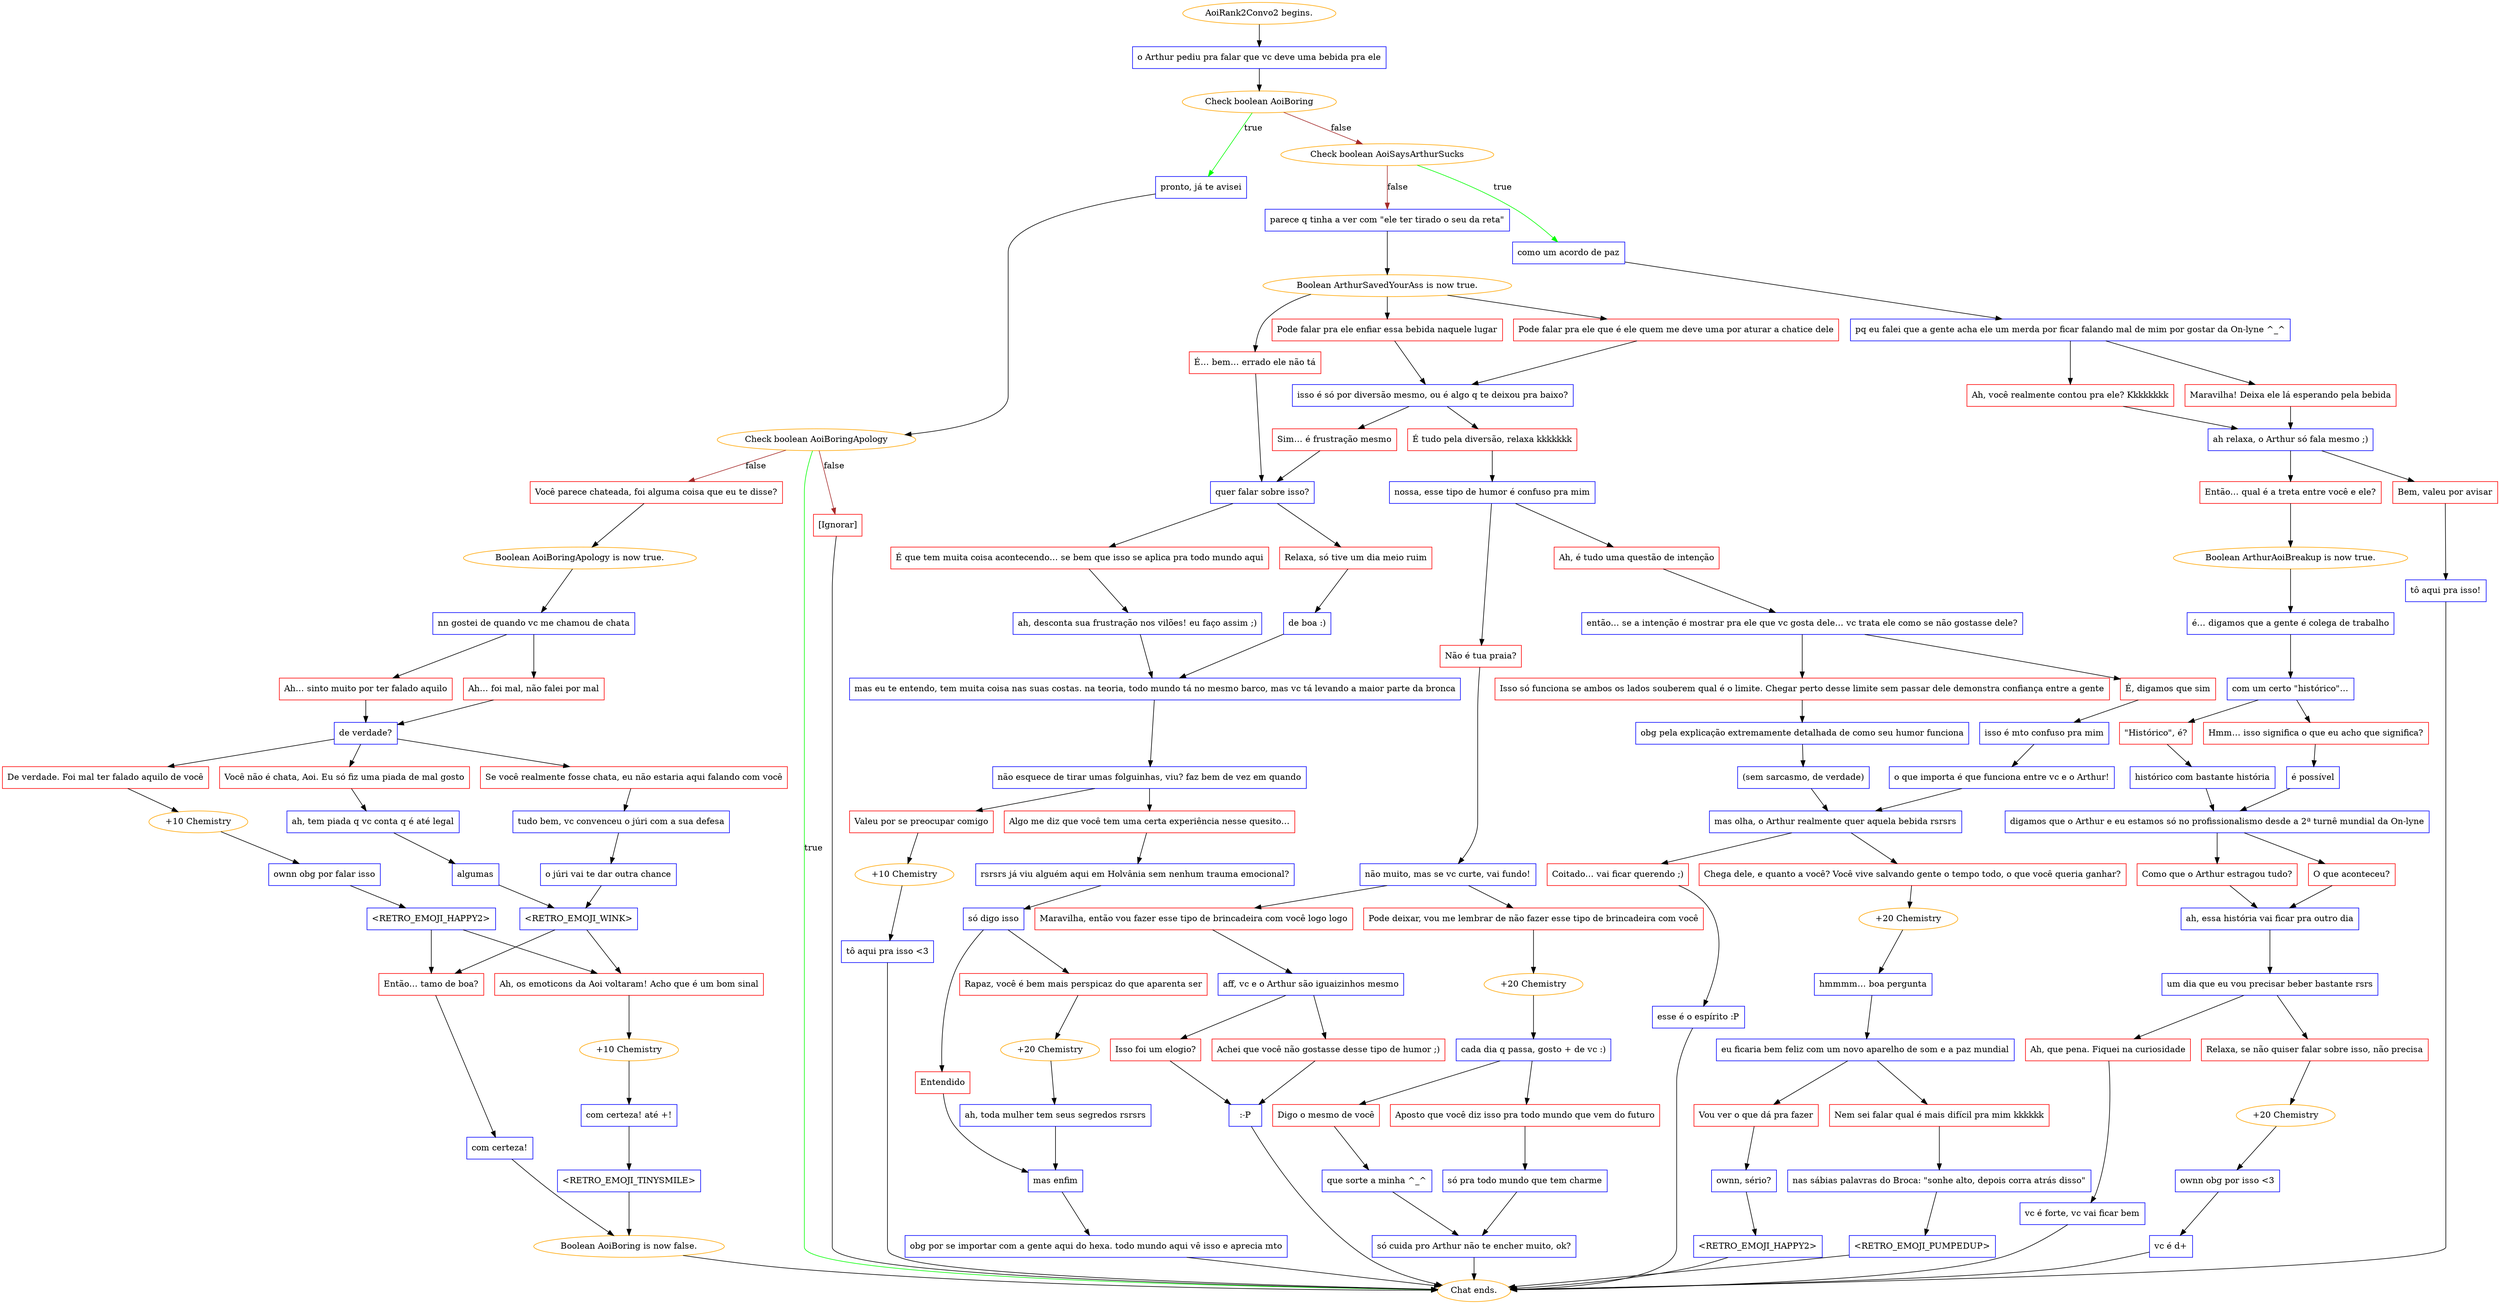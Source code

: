 digraph {
	"AoiRank2Convo2 begins." [color=orange];
		"AoiRank2Convo2 begins." -> j2113300622;
	j2113300622 [label="o Arthur pediu pra falar que vc deve uma bebida pra ele",shape=box,color=blue];
		j2113300622 -> j3430342826;
	j3430342826 [label="Check boolean AoiBoring",color=orange];
		j3430342826 -> j1920300367 [label=true,color=green];
		j3430342826 -> j852863502 [label=false,color=brown];
	j1920300367 [label="pronto, já te avisei",shape=box,color=blue];
		j1920300367 -> j2376198656;
	j852863502 [label="Check boolean AoiSaysArthurSucks",color=orange];
		j852863502 -> j1199807960 [label=true,color=green];
		j852863502 -> j1782077009 [label=false,color=brown];
	j2376198656 [label="Check boolean AoiBoringApology",color=orange];
		j2376198656 -> "Chat ends." [label=true,color=green];
		j2376198656 -> j1610335868 [label=false,color=brown];
		j2376198656 -> j1678137900 [label=false,color=brown];
	j1199807960 [label="como um acordo de paz",shape=box,color=blue];
		j1199807960 -> j91116118;
	j1782077009 [label="parece q tinha a ver com \"ele ter tirado o seu da reta\"",shape=box,color=blue];
		j1782077009 -> j3097171279;
	"Chat ends." [color=orange];
	j1610335868 [label="Você parece chateada, foi alguma coisa que eu te disse?",shape=box,color=red];
		j1610335868 -> j3672030376;
	j1678137900 [label="[Ignorar]",shape=box,color=red];
		j1678137900 -> "Chat ends.";
	j91116118 [label="pq eu falei que a gente acha ele um merda por ficar falando mal de mim por gostar da On-lyne ^_^",shape=box,color=blue];
		j91116118 -> j1911628307;
		j91116118 -> j1969092271;
	j3097171279 [label="Boolean ArthurSavedYourAss is now true.",color=orange];
		j3097171279 -> j1771615455;
		j3097171279 -> j471551912;
		j3097171279 -> j2979250760;
	j3672030376 [label="Boolean AoiBoringApology is now true.",color=orange];
		j3672030376 -> j3791119620;
	j1911628307 [label="Maravilha! Deixa ele lá esperando pela bebida",shape=box,color=red];
		j1911628307 -> j195460705;
	j1969092271 [label="Ah, você realmente contou pra ele? Kkkkkkkk",shape=box,color=red];
		j1969092271 -> j195460705;
	j1771615455 [label="É… bem… errado ele não tá",shape=box,color=red];
		j1771615455 -> j3107097646;
	j471551912 [label="Pode falar pra ele enfiar essa bebida naquele lugar",shape=box,color=red];
		j471551912 -> j2778417411;
	j2979250760 [label="Pode falar pra ele que é ele quem me deve uma por aturar a chatice dele",shape=box,color=red];
		j2979250760 -> j2778417411;
	j3791119620 [label="nn gostei de quando vc me chamou de chata",shape=box,color=blue];
		j3791119620 -> j246418772;
		j3791119620 -> j3454448654;
	j195460705 [label="ah relaxa, o Arthur só fala mesmo ;)",shape=box,color=blue];
		j195460705 -> j1974129152;
		j195460705 -> j3937962318;
	j3107097646 [label="quer falar sobre isso?",shape=box,color=blue];
		j3107097646 -> j3587105400;
		j3107097646 -> j3248566336;
	j2778417411 [label="isso é só por diversão mesmo, ou é algo q te deixou pra baixo?",shape=box,color=blue];
		j2778417411 -> j2252666873;
		j2778417411 -> j3917812552;
	j246418772 [label="Ah… foi mal, não falei por mal",shape=box,color=red];
		j246418772 -> j35605124;
	j3454448654 [label="Ah… sinto muito por ter falado aquilo",shape=box,color=red];
		j3454448654 -> j35605124;
	j1974129152 [label="Bem, valeu por avisar",shape=box,color=red];
		j1974129152 -> j1953251227;
	j3937962318 [label="Então… qual é a treta entre você e ele?",shape=box,color=red];
		j3937962318 -> j595000216;
	j3587105400 [label="Relaxa, só tive um dia meio ruim",shape=box,color=red];
		j3587105400 -> j2159488046;
	j3248566336 [label="É que tem muita coisa acontecendo… se bem que isso se aplica pra todo mundo aqui",shape=box,color=red];
		j3248566336 -> j976731426;
	j2252666873 [label="Sim… é frustração mesmo",shape=box,color=red];
		j2252666873 -> j3107097646;
	j3917812552 [label="É tudo pela diversão, relaxa kkkkkkk",shape=box,color=red];
		j3917812552 -> j1745336648;
	j35605124 [label="de verdade?",shape=box,color=blue];
		j35605124 -> j104764776;
		j35605124 -> j50656889;
		j35605124 -> j2297399898;
	j1953251227 [label="tô aqui pra isso!",shape=box,color=blue];
		j1953251227 -> "Chat ends.";
	j595000216 [label="Boolean ArthurAoiBreakup is now true.",color=orange];
		j595000216 -> j3049971130;
	j2159488046 [label="de boa :)",shape=box,color=blue];
		j2159488046 -> j1685042002;
	j976731426 [label="ah, desconta sua frustração nos vilões! eu faço assim ;)",shape=box,color=blue];
		j976731426 -> j1685042002;
	j1745336648 [label="nossa, esse tipo de humor é confuso pra mim",shape=box,color=blue];
		j1745336648 -> j732943763;
		j1745336648 -> j2159570664;
	j104764776 [label="De verdade. Foi mal ter falado aquilo de você",shape=box,color=red];
		j104764776 -> j716968598;
	j50656889 [label="Você não é chata, Aoi. Eu só fiz uma piada de mal gosto",shape=box,color=red];
		j50656889 -> j1553691889;
	j2297399898 [label="Se você realmente fosse chata, eu não estaria aqui falando com você",shape=box,color=red];
		j2297399898 -> j742767933;
	j3049971130 [label="é… digamos que a gente é colega de trabalho",shape=box,color=blue];
		j3049971130 -> j1517312060;
	j1685042002 [label="mas eu te entendo, tem muita coisa nas suas costas. na teoria, todo mundo tá no mesmo barco, mas vc tá levando a maior parte da bronca",shape=box,color=blue];
		j1685042002 -> j1608907425;
	j732943763 [label="Não é tua praia?",shape=box,color=red];
		j732943763 -> j3171356113;
	j2159570664 [label="Ah, é tudo uma questão de intenção",shape=box,color=red];
		j2159570664 -> j589747042;
	j716968598 [label="+10 Chemistry",color=orange];
		j716968598 -> j3607959742;
	j1553691889 [label="ah, tem piada q vc conta q é até legal",shape=box,color=blue];
		j1553691889 -> j2144275322;
	j742767933 [label="tudo bem, vc convenceu o júri com a sua defesa",shape=box,color=blue];
		j742767933 -> j1463723763;
	j1517312060 [label="com um certo \"histórico\"…",shape=box,color=blue];
		j1517312060 -> j2673515794;
		j1517312060 -> j1424461942;
	j1608907425 [label="não esquece de tirar umas folguinhas, viu? faz bem de vez em quando",shape=box,color=blue];
		j1608907425 -> j2060467477;
		j1608907425 -> j863910950;
	j3171356113 [label="não muito, mas se vc curte, vai fundo!",shape=box,color=blue];
		j3171356113 -> j3205493599;
		j3171356113 -> j2357880260;
	j589747042 [label="então… se a intenção é mostrar pra ele que vc gosta dele… vc trata ele como se não gostasse dele?",shape=box,color=blue];
		j589747042 -> j1434962677;
		j589747042 -> j3613457695;
	j3607959742 [label="ownn obg por falar isso",shape=box,color=blue];
		j3607959742 -> j1960342251;
	j2144275322 [label="algumas",shape=box,color=blue];
		j2144275322 -> j1566555724;
	j1463723763 [label="o júri vai te dar outra chance",shape=box,color=blue];
		j1463723763 -> j1566555724;
	j2673515794 [label="Hmm… isso significa o que eu acho que significa?",shape=box,color=red];
		j2673515794 -> j1268954425;
	j1424461942 [label="\"Histórico\", é?",shape=box,color=red];
		j1424461942 -> j2220540549;
	j2060467477 [label="Valeu por se preocupar comigo",shape=box,color=red];
		j2060467477 -> j4205180391;
	j863910950 [label="Algo me diz que você tem uma certa experiência nesse quesito…",shape=box,color=red];
		j863910950 -> j1855149969;
	j3205493599 [label="Pode deixar, vou me lembrar de não fazer esse tipo de brincadeira com você",shape=box,color=red];
		j3205493599 -> j2188283354;
	j2357880260 [label="Maravilha, então vou fazer esse tipo de brincadeira com você logo logo",shape=box,color=red];
		j2357880260 -> j2892983982;
	j1434962677 [label="Isso só funciona se ambos os lados souberem qual é o limite. Chegar perto desse limite sem passar dele demonstra confiança entre a gente",shape=box,color=red];
		j1434962677 -> j1000367659;
	j3613457695 [label="É, digamos que sim",shape=box,color=red];
		j3613457695 -> j4232646242;
	j1960342251 [label="<RETRO_EMOJI_HAPPY2>",shape=box,color=blue];
		j1960342251 -> j254164982;
		j1960342251 -> j809434805;
	j1566555724 [label="<RETRO_EMOJI_WINK>",shape=box,color=blue];
		j1566555724 -> j254164982;
		j1566555724 -> j809434805;
	j1268954425 [label="é possível",shape=box,color=blue];
		j1268954425 -> j3276977177;
	j2220540549 [label="histórico com bastante história",shape=box,color=blue];
		j2220540549 -> j3276977177;
	j4205180391 [label="+10 Chemistry",color=orange];
		j4205180391 -> j654286816;
	j1855149969 [label="rsrsrs já viu alguém aqui em Holvânia sem nenhum trauma emocional?",shape=box,color=blue];
		j1855149969 -> j2729856944;
	j2188283354 [label="+20 Chemistry",color=orange];
		j2188283354 -> j3892091476;
	j2892983982 [label="aff, vc e o Arthur são iguaizinhos mesmo",shape=box,color=blue];
		j2892983982 -> j4199382530;
		j2892983982 -> j3604875787;
	j1000367659 [label="obg pela explicação extremamente detalhada de como seu humor funciona",shape=box,color=blue];
		j1000367659 -> j1517565071;
	j4232646242 [label="isso é mto confuso pra mim",shape=box,color=blue];
		j4232646242 -> j1009727926;
	j254164982 [label="Então… tamo de boa?",shape=box,color=red];
		j254164982 -> j2542735476;
	j809434805 [label="Ah, os emoticons da Aoi voltaram! Acho que é um bom sinal",shape=box,color=red];
		j809434805 -> j3827913595;
	j3276977177 [label="digamos que o Arthur e eu estamos só no profissionalismo desde a 2ª turnê mundial da On-lyne",shape=box,color=blue];
		j3276977177 -> j3261320095;
		j3276977177 -> j2788348397;
	j654286816 [label="tô aqui pra isso <3",shape=box,color=blue];
		j654286816 -> "Chat ends.";
	j2729856944 [label="só digo isso",shape=box,color=blue];
		j2729856944 -> j1390182800;
		j2729856944 -> j598426435;
	j3892091476 [label="cada dia q passa, gosto + de vc :)",shape=box,color=blue];
		j3892091476 -> j2560326023;
		j3892091476 -> j2240335171;
	j4199382530 [label="Isso foi um elogio?",shape=box,color=red];
		j4199382530 -> j2731114890;
	j3604875787 [label="Achei que você não gostasse desse tipo de humor ;)",shape=box,color=red];
		j3604875787 -> j2731114890;
	j1517565071 [label="(sem sarcasmo, de verdade)",shape=box,color=blue];
		j1517565071 -> j1494043125;
	j1009727926 [label="o que importa é que funciona entre vc e o Arthur!",shape=box,color=blue];
		j1009727926 -> j1494043125;
	j2542735476 [label="com certeza!",shape=box,color=blue];
		j2542735476 -> j2581611291;
	j3827913595 [label="+10 Chemistry",color=orange];
		j3827913595 -> j1877751008;
	j3261320095 [label="O que aconteceu?",shape=box,color=red];
		j3261320095 -> j246075206;
	j2788348397 [label="Como que o Arthur estragou tudo?",shape=box,color=red];
		j2788348397 -> j246075206;
	j1390182800 [label="Rapaz, você é bem mais perspicaz do que aparenta ser",shape=box,color=red];
		j1390182800 -> j4034612249;
	j598426435 [label="Entendido",shape=box,color=red];
		j598426435 -> j3081943139;
	j2560326023 [label="Digo o mesmo de você",shape=box,color=red];
		j2560326023 -> j1787006332;
	j2240335171 [label="Aposto que você diz isso pra todo mundo que vem do futuro",shape=box,color=red];
		j2240335171 -> j2373701238;
	j2731114890 [label=":-P",shape=box,color=blue];
		j2731114890 -> "Chat ends.";
	j1494043125 [label="mas olha, o Arthur realmente quer aquela bebida rsrsrs",shape=box,color=blue];
		j1494043125 -> j1751050750;
		j1494043125 -> j1815991043;
	j2581611291 [label="Boolean AoiBoring is now false.",color=orange];
		j2581611291 -> "Chat ends.";
	j1877751008 [label="com certeza! até +!",shape=box,color=blue];
		j1877751008 -> j153386734;
	j246075206 [label="ah, essa história vai ficar pra outro dia",shape=box,color=blue];
		j246075206 -> j4017010651;
	j4034612249 [label="+20 Chemistry",color=orange];
		j4034612249 -> j3913830751;
	j3081943139 [label="mas enfim",shape=box,color=blue];
		j3081943139 -> j1915089481;
	j1787006332 [label="que sorte a minha ^_^",shape=box,color=blue];
		j1787006332 -> j8422999;
	j2373701238 [label="só pra todo mundo que tem charme",shape=box,color=blue];
		j2373701238 -> j8422999;
	j1751050750 [label="Coitado… vai ficar querendo ;)",shape=box,color=red];
		j1751050750 -> j2469621894;
	j1815991043 [label="Chega dele, e quanto a você? Você vive salvando gente o tempo todo, o que você queria ganhar?",shape=box,color=red];
		j1815991043 -> j3634420890;
	j153386734 [label="<RETRO_EMOJI_TINYSMILE>",shape=box,color=blue];
		j153386734 -> j2581611291;
	j4017010651 [label="um dia que eu vou precisar beber bastante rsrs",shape=box,color=blue];
		j4017010651 -> j1049382487;
		j4017010651 -> j4191670806;
	j3913830751 [label="ah, toda mulher tem seus segredos rsrsrs",shape=box,color=blue];
		j3913830751 -> j3081943139;
	j1915089481 [label="obg por se importar com a gente aqui do hexa. todo mundo aqui vê isso e aprecia mto",shape=box,color=blue];
		j1915089481 -> "Chat ends.";
	j8422999 [label="só cuida pro Arthur não te encher muito, ok?",shape=box,color=blue];
		j8422999 -> "Chat ends.";
	j2469621894 [label="esse é o espírito :P",shape=box,color=blue];
		j2469621894 -> "Chat ends.";
	j3634420890 [label="+20 Chemistry",color=orange];
		j3634420890 -> j2307943042;
	j1049382487 [label="Relaxa, se não quiser falar sobre isso, não precisa",shape=box,color=red];
		j1049382487 -> j1657029451;
	j4191670806 [label="Ah, que pena. Fiquei na curiosidade",shape=box,color=red];
		j4191670806 -> j1499739513;
	j2307943042 [label="hmmmm… boa pergunta",shape=box,color=blue];
		j2307943042 -> j4085142003;
	j1657029451 [label="+20 Chemistry",color=orange];
		j1657029451 -> j4030232909;
	j1499739513 [label="vc é forte, vc vai ficar bem",shape=box,color=blue];
		j1499739513 -> "Chat ends.";
	j4085142003 [label="eu ficaria bem feliz com um novo aparelho de som e a paz mundial",shape=box,color=blue];
		j4085142003 -> j2581060510;
		j4085142003 -> j1993352612;
	j4030232909 [label="ownn obg por isso <3",shape=box,color=blue];
		j4030232909 -> j1423079008;
	j2581060510 [label="Vou ver o que dá pra fazer",shape=box,color=red];
		j2581060510 -> j3050021700;
	j1993352612 [label="Nem sei falar qual é mais difícil pra mim kkkkkk",shape=box,color=red];
		j1993352612 -> j2166698274;
	j1423079008 [label="vc é d+",shape=box,color=blue];
		j1423079008 -> "Chat ends.";
	j3050021700 [label="ownn, sério?",shape=box,color=blue];
		j3050021700 -> j933707800;
	j2166698274 [label="nas sábias palavras do Broca: \"sonhe alto, depois corra atrás disso\"",shape=box,color=blue];
		j2166698274 -> j336425587;
	j933707800 [label="<RETRO_EMOJI_HAPPY2>",shape=box,color=blue];
		j933707800 -> "Chat ends.";
	j336425587 [label="<RETRO_EMOJI_PUMPEDUP>",shape=box,color=blue];
		j336425587 -> "Chat ends.";
}